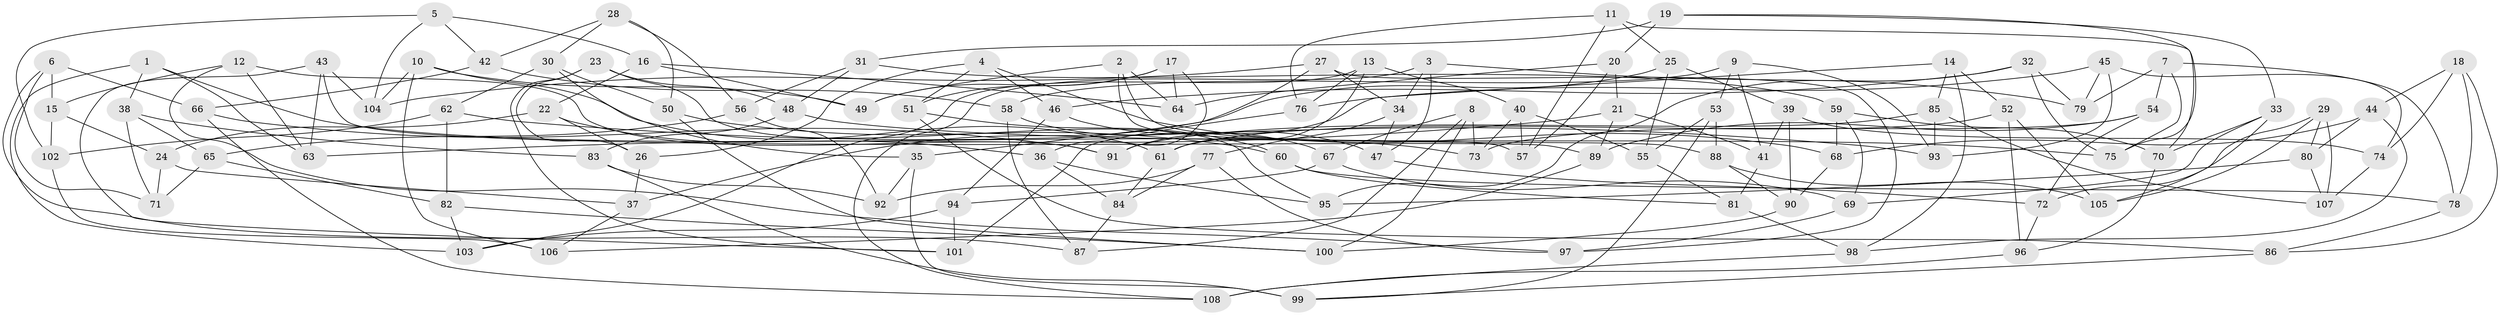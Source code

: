 // Generated by graph-tools (version 1.1) at 2025/11/02/27/25 16:11:44]
// undirected, 108 vertices, 216 edges
graph export_dot {
graph [start="1"]
  node [color=gray90,style=filled];
  1;
  2;
  3;
  4;
  5;
  6;
  7;
  8;
  9;
  10;
  11;
  12;
  13;
  14;
  15;
  16;
  17;
  18;
  19;
  20;
  21;
  22;
  23;
  24;
  25;
  26;
  27;
  28;
  29;
  30;
  31;
  32;
  33;
  34;
  35;
  36;
  37;
  38;
  39;
  40;
  41;
  42;
  43;
  44;
  45;
  46;
  47;
  48;
  49;
  50;
  51;
  52;
  53;
  54;
  55;
  56;
  57;
  58;
  59;
  60;
  61;
  62;
  63;
  64;
  65;
  66;
  67;
  68;
  69;
  70;
  71;
  72;
  73;
  74;
  75;
  76;
  77;
  78;
  79;
  80;
  81;
  82;
  83;
  84;
  85;
  86;
  87;
  88;
  89;
  90;
  91;
  92;
  93;
  94;
  95;
  96;
  97;
  98;
  99;
  100;
  101;
  102;
  103;
  104;
  105;
  106;
  107;
  108;
  1 -- 63;
  1 -- 103;
  1 -- 73;
  1 -- 38;
  2 -- 49;
  2 -- 64;
  2 -- 88;
  2 -- 57;
  3 -- 108;
  3 -- 79;
  3 -- 34;
  3 -- 47;
  4 -- 51;
  4 -- 26;
  4 -- 68;
  4 -- 46;
  5 -- 16;
  5 -- 42;
  5 -- 102;
  5 -- 104;
  6 -- 71;
  6 -- 66;
  6 -- 15;
  6 -- 87;
  7 -- 54;
  7 -- 79;
  7 -- 78;
  7 -- 75;
  8 -- 73;
  8 -- 100;
  8 -- 67;
  8 -- 87;
  9 -- 53;
  9 -- 58;
  9 -- 93;
  9 -- 41;
  10 -- 104;
  10 -- 49;
  10 -- 106;
  10 -- 61;
  11 -- 70;
  11 -- 76;
  11 -- 25;
  11 -- 57;
  12 -- 15;
  12 -- 97;
  12 -- 91;
  12 -- 63;
  13 -- 40;
  13 -- 61;
  13 -- 76;
  13 -- 103;
  14 -- 91;
  14 -- 85;
  14 -- 98;
  14 -- 52;
  15 -- 24;
  15 -- 102;
  16 -- 22;
  16 -- 49;
  16 -- 64;
  17 -- 36;
  17 -- 51;
  17 -- 49;
  17 -- 64;
  18 -- 86;
  18 -- 74;
  18 -- 44;
  18 -- 78;
  19 -- 20;
  19 -- 75;
  19 -- 31;
  19 -- 33;
  20 -- 57;
  20 -- 64;
  20 -- 21;
  21 -- 63;
  21 -- 41;
  21 -- 89;
  22 -- 36;
  22 -- 26;
  22 -- 24;
  23 -- 95;
  23 -- 26;
  23 -- 48;
  23 -- 101;
  24 -- 71;
  24 -- 37;
  25 -- 39;
  25 -- 37;
  25 -- 55;
  26 -- 37;
  27 -- 35;
  27 -- 104;
  27 -- 34;
  27 -- 97;
  28 -- 50;
  28 -- 30;
  28 -- 42;
  28 -- 56;
  29 -- 72;
  29 -- 105;
  29 -- 80;
  29 -- 107;
  30 -- 35;
  30 -- 50;
  30 -- 62;
  31 -- 48;
  31 -- 56;
  31 -- 59;
  32 -- 75;
  32 -- 95;
  32 -- 79;
  32 -- 46;
  33 -- 69;
  33 -- 70;
  33 -- 105;
  34 -- 47;
  34 -- 77;
  35 -- 99;
  35 -- 92;
  36 -- 84;
  36 -- 95;
  37 -- 106;
  38 -- 71;
  38 -- 65;
  38 -- 83;
  39 -- 74;
  39 -- 41;
  39 -- 90;
  40 -- 73;
  40 -- 55;
  40 -- 57;
  41 -- 81;
  42 -- 66;
  42 -- 58;
  43 -- 104;
  43 -- 89;
  43 -- 63;
  43 -- 101;
  44 -- 98;
  44 -- 80;
  44 -- 68;
  45 -- 79;
  45 -- 74;
  45 -- 76;
  45 -- 93;
  46 -- 47;
  46 -- 94;
  47 -- 72;
  48 -- 83;
  48 -- 75;
  50 -- 100;
  50 -- 60;
  51 -- 86;
  51 -- 60;
  52 -- 96;
  52 -- 105;
  52 -- 61;
  53 -- 99;
  53 -- 88;
  53 -- 55;
  54 -- 73;
  54 -- 72;
  54 -- 89;
  55 -- 81;
  56 -- 92;
  56 -- 65;
  58 -- 67;
  58 -- 87;
  59 -- 68;
  59 -- 69;
  59 -- 70;
  60 -- 78;
  60 -- 81;
  61 -- 84;
  62 -- 93;
  62 -- 82;
  62 -- 102;
  65 -- 71;
  65 -- 82;
  66 -- 108;
  66 -- 91;
  67 -- 94;
  67 -- 69;
  68 -- 90;
  69 -- 97;
  70 -- 96;
  72 -- 96;
  74 -- 107;
  76 -- 101;
  77 -- 97;
  77 -- 84;
  77 -- 92;
  78 -- 86;
  80 -- 107;
  80 -- 95;
  81 -- 98;
  82 -- 103;
  82 -- 100;
  83 -- 99;
  83 -- 92;
  84 -- 87;
  85 -- 91;
  85 -- 107;
  85 -- 93;
  86 -- 99;
  88 -- 90;
  88 -- 105;
  89 -- 106;
  90 -- 100;
  94 -- 103;
  94 -- 101;
  96 -- 108;
  98 -- 108;
  102 -- 106;
}
